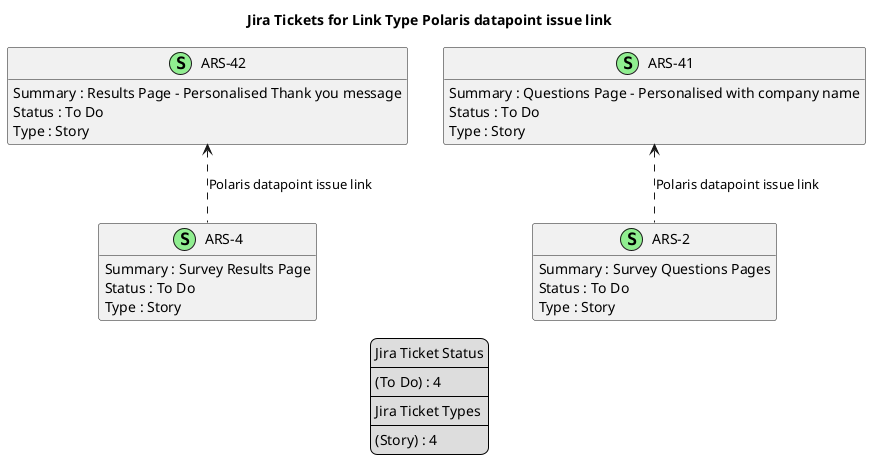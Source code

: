 @startuml
'https://plantuml.com/class-diagram

' GENERATE CLASS DIAGRAM ===========
' Generated at    : Tue May 14 15:35:46 CEST 2024

title Jira Tickets for Link Type Polaris datapoint issue link
hide empty members

legend
Jira Ticket Status
----
(To Do) : 4
----
Jira Ticket Types
----
(Story) : 4
end legend


' Tickets =======
class "ARS-4" << (S,lightgreen) >> {
  Summary : Survey Results Page
  Status : To Do
  Type : Story
}

class "ARS-41" << (S,lightgreen) >> {
  Summary : Questions Page - Personalised with company name
  Status : To Do
  Type : Story
}

class "ARS-2" << (S,lightgreen) >> {
  Summary : Survey Questions Pages
  Status : To Do
  Type : Story
}

class "ARS-42" << (S,lightgreen) >> {
  Summary : Results Page - Personalised Thank you message
  Status : To Do
  Type : Story
}



' Links =======
"ARS-41" <.. "ARS-2" : Polaris datapoint issue link

"ARS-42" <.. "ARS-4" : Polaris datapoint issue link



@enduml
